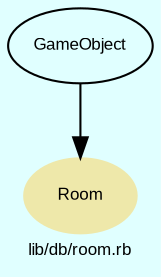 digraph TopLevel {
    compound = true
    bgcolor = lightcyan1
    fontname = Arial
    fontsize = 8
    label = "lib/db/room.rb"
    node [
        fontname = Arial,
        fontsize = 8,
        color = black
    ]

    Room [
        fontcolor = black,
        URL = "classes/Room.html",
        shape = ellipse,
        color = palegoldenrod,
        style = filled,
        label = "Room"
    ]

    GameObject [
        URL = "classes/GameObject.html",
        label = "GameObject"
    ]

    GameObject -> Room [

    ]

}

